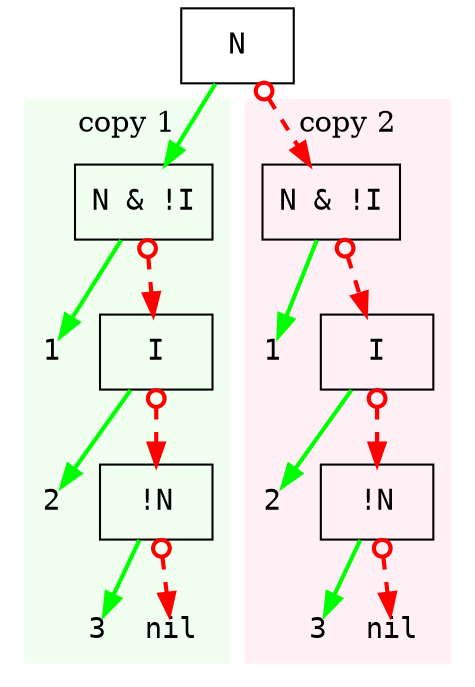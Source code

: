 digraph G {
node [ fontsize=14,fontname="Courier"];
bgcolor="#ffffff00" # RGBA (with alpha)

8 [shape=box,label="N"]

subgraph cluster_1 {
label = "copy 1"

style=filled
color=honeydew

n1p [shape=box,label="N & !I"]
n2p [shape=plain,label="1"]
n3p [shape=box,label="I"]
n4p [shape=plain,label="2"]
n5p [shape=box,label="!N"]
n6p [shape=plain,label="3"]
n7p [shape=plain,label="nil"]
{rank=same n2p n3p }
{rank=same n4p n5p }
{rank=same n6p n7p }

n1p -> n2p [style=solid,color=green,penwidth=2]
n1p -> n3p [style=dashed,color=red,penwidth=2,arrowhead=normal,arrowtail=odot,dir=both]

n3p -> n4p [style=solid,color=green,penwidth=2]
n3p -> n5p [style=dashed,color=red,penwidth=2,arrowhead=normal,arrowtail=odot,dir=both]

n5p -> n6p [style=solid,color=green,penwidth=2]
n5p -> n7p [style=dashed,color=red,penwidth=2,arrowhead=normal,arrowtail=odot,dir=both]
}

subgraph cluster_2 {
label = "copy 2"

style=filled
color=lavenderblush1

n1n [shape=box,label="N & !I"]
n2n [shape=plain,label="1"]
n3n [shape=box,label="I"]
n4n [shape=plain,label="2"]
n5n [shape=box,label="!N"]
n6n [shape=plain,label="3"]
n7n [shape=plain,label="nil"]
{rank=same n2n n3n }
{rank=same n4n n5n }
{rank=same n6n n7n }

n1n -> n2n [style=solid,color=green,penwidth=2]
n1n -> n3n [style=dashed,color=red,penwidth=2,arrowhead=normal,arrowtail=odot,dir=both]

n3n -> n4n [style=solid,color=green,penwidth=2]
n3n -> n5n [style=dashed,color=red,penwidth=2,arrowhead=normal,arrowtail=odot,dir=both]

n5n -> n6n [style=solid,color=green,penwidth=2]
n5n -> n7n [style=dashed,color=red,penwidth=2,arrowhead=normal,arrowtail=odot,dir=both]

}

#{rank=same n1p n1n }

8 -> n1p [style=solid,color=green,penwidth=2]
8 -> n1n [style=dashed,color=red,penwidth=2,arrowhead=normal,arrowtail=odot,dir=both]

}